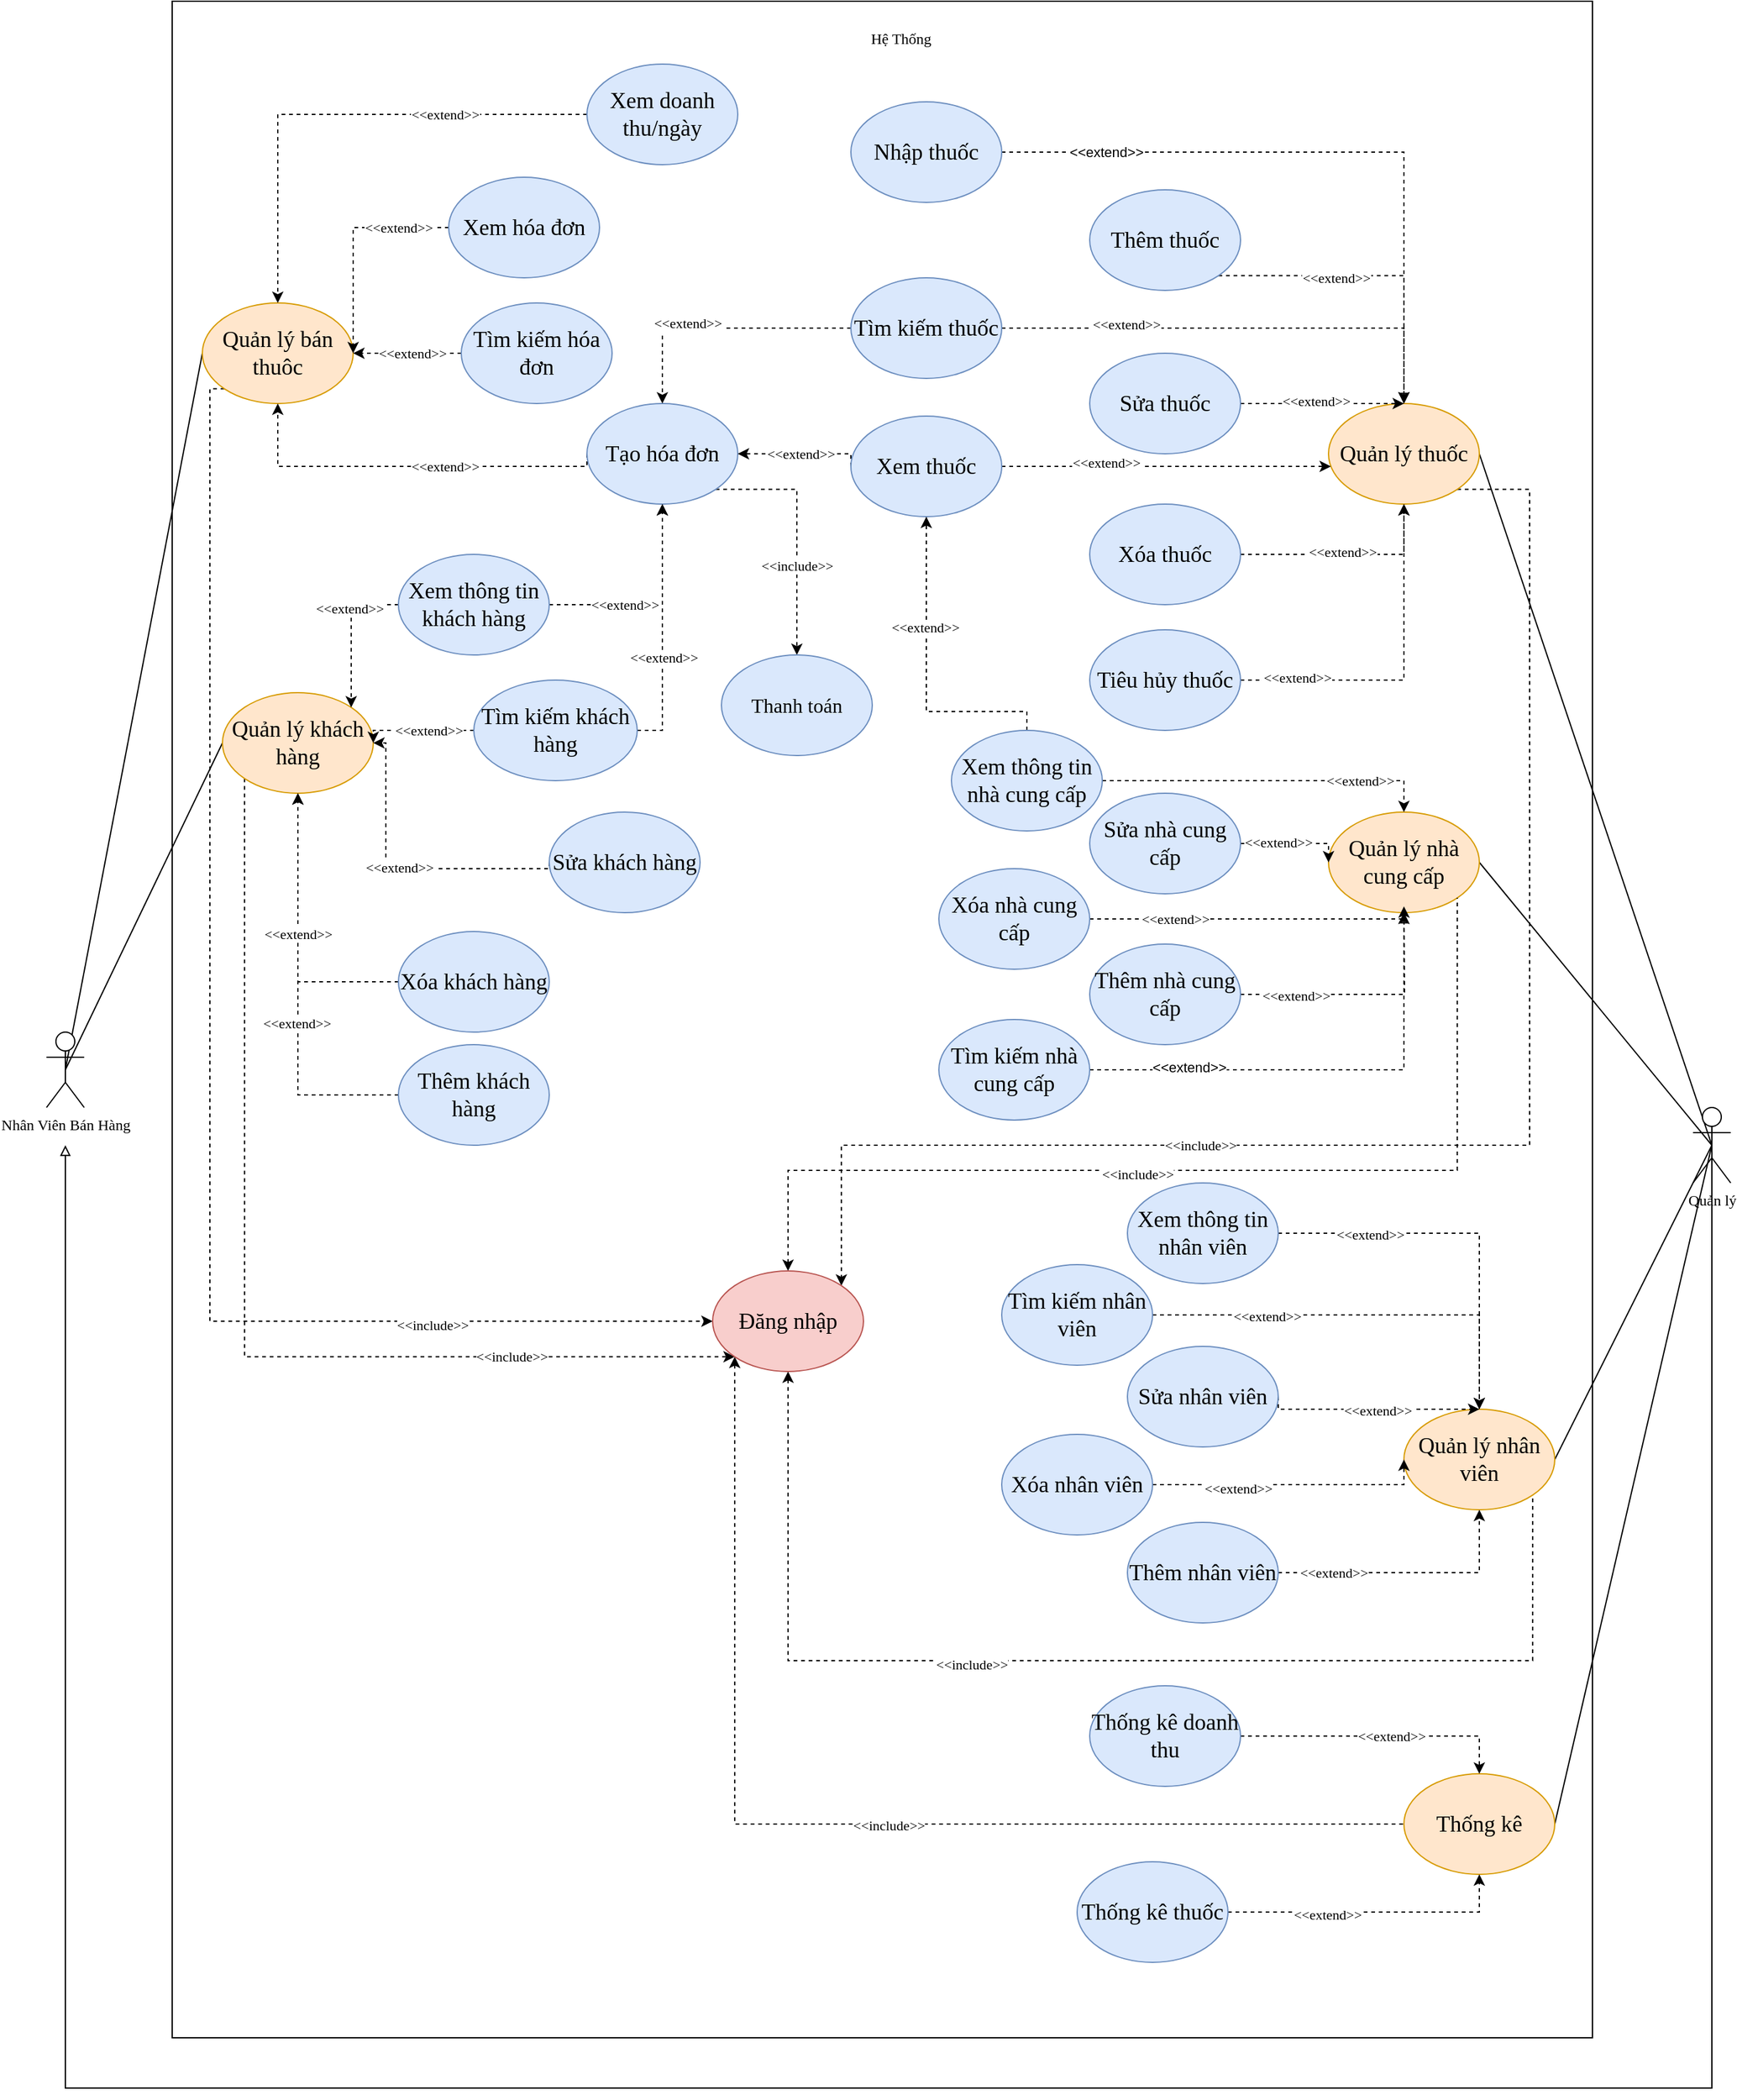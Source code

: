 <mxfile version="13.7.7" type="github">
  <diagram id="my5T69vcgsBm1xiMYot3" name="Page-1">
    <mxGraphModel dx="1673" dy="2017" grid="1" gridSize="10" guides="1" tooltips="1" connect="1" arrows="1" fold="1" page="1" pageScale="1" pageWidth="827" pageHeight="1169" math="0" shadow="0">
      <root>
        <mxCell id="0" />
        <mxCell id="1" parent="0" />
        <mxCell id="rmX3EuTgFiDhoVk7WDeN-18" value="" style="rounded=0;whiteSpace=wrap;html=1;fontFamily=Times New Roman;" parent="1" vertex="1">
          <mxGeometry x="270" y="-60" width="1130" height="1620" as="geometry" />
        </mxCell>
        <mxCell id="ejoTcQP1C6wPcJlGT3Gc-2" value="Hệ Thống" style="text;html=1;strokeColor=none;fillColor=none;align=center;verticalAlign=middle;whiteSpace=wrap;rounded=0;fontFamily=Times New Roman;" parent="1" vertex="1">
          <mxGeometry x="790" y="-40" width="120" height="20" as="geometry" />
        </mxCell>
        <mxCell id="ejoTcQP1C6wPcJlGT3Gc-44" style="edgeStyle=none;rounded=0;orthogonalLoop=1;jettySize=auto;html=1;exitX=0.5;exitY=0.5;exitDx=0;exitDy=0;exitPerimeter=0;entryX=0;entryY=0.5;entryDx=0;entryDy=0;endArrow=none;endFill=0;fontFamily=Times New Roman;" parent="1" source="ejoTcQP1C6wPcJlGT3Gc-5" target="ejoTcQP1C6wPcJlGT3Gc-8" edge="1">
          <mxGeometry relative="1" as="geometry" />
        </mxCell>
        <mxCell id="ejoTcQP1C6wPcJlGT3Gc-45" style="edgeStyle=none;rounded=0;orthogonalLoop=1;jettySize=auto;html=1;exitX=0.5;exitY=0.5;exitDx=0;exitDy=0;exitPerimeter=0;entryX=0;entryY=0.5;entryDx=0;entryDy=0;endArrow=none;endFill=0;fontFamily=Times New Roman;" parent="1" source="ejoTcQP1C6wPcJlGT3Gc-5" target="ejoTcQP1C6wPcJlGT3Gc-10" edge="1">
          <mxGeometry relative="1" as="geometry" />
        </mxCell>
        <mxCell id="ejoTcQP1C6wPcJlGT3Gc-5" value="Nhân Viên Bán Hàng" style="shape=umlActor;verticalLabelPosition=bottom;verticalAlign=top;html=1;outlineConnect=0;fontFamily=Times New Roman;" parent="1" vertex="1">
          <mxGeometry x="170" y="760" width="30" height="60" as="geometry" />
        </mxCell>
        <mxCell id="rmX3EuTgFiDhoVk7WDeN-57" style="edgeStyle=orthogonalEdgeStyle;rounded=0;orthogonalLoop=1;jettySize=auto;html=1;exitX=0;exitY=1;exitDx=0;exitDy=0;entryX=0;entryY=0.5;entryDx=0;entryDy=0;dashed=1;startArrow=none;startFill=0;endArrow=classic;endFill=1;fontFamily=Times New Roman;" parent="1" source="ejoTcQP1C6wPcJlGT3Gc-8" target="rmX3EuTgFiDhoVk7WDeN-29" edge="1">
          <mxGeometry relative="1" as="geometry">
            <Array as="points">
              <mxPoint x="300" y="248" />
              <mxPoint x="300" y="990" />
            </Array>
          </mxGeometry>
        </mxCell>
        <mxCell id="rmX3EuTgFiDhoVk7WDeN-76" value="&amp;lt;&amp;lt;include&amp;gt;&amp;gt;" style="edgeLabel;html=1;align=center;verticalAlign=middle;resizable=0;points=[];fontFamily=Times New Roman;" parent="rmX3EuTgFiDhoVk7WDeN-57" vertex="1" connectable="0">
          <mxGeometry x="0.613" y="-3" relative="1" as="geometry">
            <mxPoint as="offset" />
          </mxGeometry>
        </mxCell>
        <mxCell id="ejoTcQP1C6wPcJlGT3Gc-8" value="&lt;font style=&quot;font-size: 18px&quot;&gt;Quản lý bán thuôc&lt;/font&gt;" style="ellipse;whiteSpace=wrap;html=1;fillColor=#ffe6cc;strokeColor=#d79b00;fontFamily=Times New Roman;" parent="1" vertex="1">
          <mxGeometry x="294" y="180" width="120" height="80" as="geometry" />
        </mxCell>
        <mxCell id="rmX3EuTgFiDhoVk7WDeN-58" style="edgeStyle=orthogonalEdgeStyle;rounded=0;orthogonalLoop=1;jettySize=auto;html=1;exitX=0;exitY=1;exitDx=0;exitDy=0;entryX=0;entryY=1;entryDx=0;entryDy=0;dashed=1;startArrow=none;startFill=0;endArrow=classic;endFill=1;fontFamily=Times New Roman;" parent="1" source="ejoTcQP1C6wPcJlGT3Gc-10" target="rmX3EuTgFiDhoVk7WDeN-29" edge="1">
          <mxGeometry relative="1" as="geometry">
            <Array as="points">
              <mxPoint x="328" y="1018" />
            </Array>
          </mxGeometry>
        </mxCell>
        <mxCell id="rmX3EuTgFiDhoVk7WDeN-77" value="&amp;lt;&amp;lt;include&amp;gt;&amp;gt;" style="edgeLabel;html=1;align=center;verticalAlign=middle;resizable=0;points=[];fontFamily=Times New Roman;" parent="rmX3EuTgFiDhoVk7WDeN-58" vertex="1" connectable="0">
          <mxGeometry x="0.582" y="1" relative="1" as="geometry">
            <mxPoint as="offset" />
          </mxGeometry>
        </mxCell>
        <mxCell id="ejoTcQP1C6wPcJlGT3Gc-10" value="&lt;font style=&quot;font-size: 18px&quot;&gt;Quản lý khách hàng&lt;/font&gt;" style="ellipse;whiteSpace=wrap;html=1;fillColor=#ffe6cc;strokeColor=#d79b00;fontFamily=Times New Roman;" parent="1" vertex="1">
          <mxGeometry x="310" y="490" width="120" height="80" as="geometry" />
        </mxCell>
        <mxCell id="ejoTcQP1C6wPcJlGT3Gc-40" style="rounded=0;orthogonalLoop=1;jettySize=auto;html=1;exitX=0.5;exitY=0.5;exitDx=0;exitDy=0;exitPerimeter=0;entryX=1;entryY=0.5;entryDx=0;entryDy=0;endArrow=none;endFill=0;fontFamily=Times New Roman;" parent="1" source="ejoTcQP1C6wPcJlGT3Gc-11" target="ejoTcQP1C6wPcJlGT3Gc-16" edge="1">
          <mxGeometry relative="1" as="geometry" />
        </mxCell>
        <mxCell id="rmX3EuTgFiDhoVk7WDeN-26" style="rounded=0;orthogonalLoop=1;jettySize=auto;html=1;exitX=0.5;exitY=0.5;exitDx=0;exitDy=0;exitPerimeter=0;entryX=1;entryY=0.5;entryDx=0;entryDy=0;endArrow=none;endFill=0;fontFamily=Times New Roman;" parent="1" source="ejoTcQP1C6wPcJlGT3Gc-11" target="ejoTcQP1C6wPcJlGT3Gc-20" edge="1">
          <mxGeometry relative="1" as="geometry" />
        </mxCell>
        <mxCell id="rmX3EuTgFiDhoVk7WDeN-27" style="edgeStyle=none;rounded=0;orthogonalLoop=1;jettySize=auto;html=1;exitX=0.5;exitY=0.5;exitDx=0;exitDy=0;exitPerimeter=0;entryX=1;entryY=0.5;entryDx=0;entryDy=0;endArrow=none;endFill=0;fontFamily=Times New Roman;" parent="1" source="ejoTcQP1C6wPcJlGT3Gc-11" target="ejoTcQP1C6wPcJlGT3Gc-15" edge="1">
          <mxGeometry relative="1" as="geometry" />
        </mxCell>
        <mxCell id="PFeNby8rjZ6YVjOQg9s7-1" style="edgeStyle=orthogonalEdgeStyle;rounded=0;orthogonalLoop=1;jettySize=auto;html=1;exitX=0.5;exitY=0.5;exitDx=0;exitDy=0;exitPerimeter=0;endArrow=block;endFill=0;" edge="1" parent="1" source="ejoTcQP1C6wPcJlGT3Gc-11">
          <mxGeometry relative="1" as="geometry">
            <mxPoint x="185" y="850" as="targetPoint" />
            <Array as="points">
              <mxPoint x="1495" y="1600" />
              <mxPoint x="185" y="1600" />
            </Array>
          </mxGeometry>
        </mxCell>
        <mxCell id="ejoTcQP1C6wPcJlGT3Gc-11" value="Quản lý" style="shape=umlActor;verticalLabelPosition=bottom;verticalAlign=top;html=1;outlineConnect=0;fontFamily=Times New Roman;" parent="1" vertex="1">
          <mxGeometry x="1480" y="820" width="30" height="60" as="geometry" />
        </mxCell>
        <mxCell id="rmX3EuTgFiDhoVk7WDeN-7" style="rounded=0;orthogonalLoop=1;jettySize=auto;html=1;exitX=1;exitY=0.5;exitDx=0;exitDy=0;endArrow=none;endFill=0;fontFamily=Times New Roman;entryX=0.5;entryY=0.5;entryDx=0;entryDy=0;entryPerimeter=0;" parent="1" source="ejoTcQP1C6wPcJlGT3Gc-14" target="ejoTcQP1C6wPcJlGT3Gc-11" edge="1">
          <mxGeometry relative="1" as="geometry" />
        </mxCell>
        <mxCell id="ejoTcQP1C6wPcJlGT3Gc-14" value="&lt;font style=&quot;font-size: 18px&quot;&gt;Quản lý nhân viên&lt;/font&gt;" style="ellipse;whiteSpace=wrap;html=1;fillColor=#ffe6cc;strokeColor=#d79b00;fontFamily=Times New Roman;" parent="1" vertex="1">
          <mxGeometry x="1250" y="1060" width="120" height="80" as="geometry" />
        </mxCell>
        <mxCell id="ejoTcQP1C6wPcJlGT3Gc-15" value="&lt;font style=&quot;font-size: 18px&quot;&gt;Quản lý nhà cung cấp&lt;/font&gt;" style="ellipse;whiteSpace=wrap;html=1;fillColor=#ffe6cc;strokeColor=#d79b00;fontFamily=Times New Roman;" parent="1" vertex="1">
          <mxGeometry x="1190" y="585" width="120" height="80" as="geometry" />
        </mxCell>
        <mxCell id="rmX3EuTgFiDhoVk7WDeN-32" style="edgeStyle=orthogonalEdgeStyle;rounded=0;orthogonalLoop=1;jettySize=auto;html=1;exitX=1;exitY=1;exitDx=0;exitDy=0;dashed=1;startArrow=none;startFill=0;endArrow=classic;endFill=1;fontFamily=Times New Roman;entryX=1;entryY=0;entryDx=0;entryDy=0;" parent="1" source="ejoTcQP1C6wPcJlGT3Gc-16" edge="1" target="rmX3EuTgFiDhoVk7WDeN-29">
          <mxGeometry relative="1" as="geometry">
            <mxPoint x="760" y="1061.667" as="targetPoint" />
            <Array as="points">
              <mxPoint x="1350" y="328" />
              <mxPoint x="1350" y="850" />
              <mxPoint x="802" y="850" />
            </Array>
          </mxGeometry>
        </mxCell>
        <mxCell id="rmX3EuTgFiDhoVk7WDeN-33" value="&amp;lt;&amp;lt;include&amp;gt;&amp;gt;" style="edgeLabel;html=1;align=center;verticalAlign=middle;resizable=0;points=[];fontFamily=Times New Roman;" parent="rmX3EuTgFiDhoVk7WDeN-32" vertex="1" connectable="0">
          <mxGeometry x="0.359" relative="1" as="geometry">
            <mxPoint as="offset" />
          </mxGeometry>
        </mxCell>
        <mxCell id="ejoTcQP1C6wPcJlGT3Gc-16" value="&lt;font style=&quot;font-size: 18px&quot;&gt;Quản lý thuốc&lt;/font&gt;" style="ellipse;whiteSpace=wrap;html=1;fillColor=#ffe6cc;strokeColor=#d79b00;fontFamily=Times New Roman;" parent="1" vertex="1">
          <mxGeometry x="1190" y="260" width="120" height="80" as="geometry" />
        </mxCell>
        <mxCell id="ejoTcQP1C6wPcJlGT3Gc-53" style="edgeStyle=orthogonalEdgeStyle;rounded=0;orthogonalLoop=1;jettySize=auto;html=1;exitX=0;exitY=0.5;exitDx=0;exitDy=0;dashed=1;endArrow=classic;endFill=1;fontFamily=Times New Roman;" parent="1" source="ejoTcQP1C6wPcJlGT3Gc-17" target="ejoTcQP1C6wPcJlGT3Gc-8" edge="1">
          <mxGeometry relative="1" as="geometry" />
        </mxCell>
        <mxCell id="ejoTcQP1C6wPcJlGT3Gc-58" value="&amp;lt;&amp;lt;extend&amp;gt;&amp;gt;" style="edgeLabel;html=1;align=center;verticalAlign=middle;resizable=0;points=[];fontFamily=Times New Roman;" parent="ejoTcQP1C6wPcJlGT3Gc-53" vertex="1" connectable="0">
          <mxGeometry x="-0.279" y="-2" relative="1" as="geometry">
            <mxPoint x="29.83" y="2" as="offset" />
          </mxGeometry>
        </mxCell>
        <mxCell id="ejoTcQP1C6wPcJlGT3Gc-17" value="&lt;font style=&quot;font-size: 18px&quot;&gt;Xem doanh thu/ngày&lt;/font&gt;" style="ellipse;whiteSpace=wrap;html=1;fillColor=#dae8fc;strokeColor=#6c8ebf;fontFamily=Times New Roman;" parent="1" vertex="1">
          <mxGeometry x="600" y="-10" width="120" height="80" as="geometry" />
        </mxCell>
        <mxCell id="ejoTcQP1C6wPcJlGT3Gc-51" style="edgeStyle=orthogonalEdgeStyle;rounded=0;orthogonalLoop=1;jettySize=auto;html=1;exitX=0;exitY=0.5;exitDx=0;exitDy=0;entryX=0.5;entryY=1;entryDx=0;entryDy=0;dashed=1;endArrow=classic;endFill=1;fontFamily=Times New Roman;" parent="1" source="ejoTcQP1C6wPcJlGT3Gc-18" target="ejoTcQP1C6wPcJlGT3Gc-8" edge="1">
          <mxGeometry relative="1" as="geometry">
            <Array as="points">
              <mxPoint x="354" y="310" />
            </Array>
          </mxGeometry>
        </mxCell>
        <mxCell id="ejoTcQP1C6wPcJlGT3Gc-59" value="&amp;lt;&amp;lt;extend&amp;gt;&amp;gt;" style="edgeLabel;html=1;align=center;verticalAlign=middle;resizable=0;points=[];fontFamily=Times New Roman;" parent="ejoTcQP1C6wPcJlGT3Gc-51" vertex="1" connectable="0">
          <mxGeometry x="-0.089" y="-1" relative="1" as="geometry">
            <mxPoint x="16.67" y="1" as="offset" />
          </mxGeometry>
        </mxCell>
        <mxCell id="rmX3EuTgFiDhoVk7WDeN-79" style="edgeStyle=orthogonalEdgeStyle;rounded=0;orthogonalLoop=1;jettySize=auto;html=1;exitX=1;exitY=1;exitDx=0;exitDy=0;entryX=0.5;entryY=0;entryDx=0;entryDy=0;dashed=1;startArrow=none;startFill=0;endArrow=classic;endFill=1;fontFamily=Times New Roman;" parent="1" source="ejoTcQP1C6wPcJlGT3Gc-18" target="rmX3EuTgFiDhoVk7WDeN-78" edge="1">
          <mxGeometry relative="1" as="geometry">
            <Array as="points">
              <mxPoint x="767" y="328" />
            </Array>
          </mxGeometry>
        </mxCell>
        <mxCell id="rmX3EuTgFiDhoVk7WDeN-80" value="&amp;lt;&amp;lt;include&amp;gt;&amp;gt;" style="edgeLabel;html=1;align=center;verticalAlign=middle;resizable=0;points=[];fontFamily=Times New Roman;" parent="rmX3EuTgFiDhoVk7WDeN-79" vertex="1" connectable="0">
          <mxGeometry x="0.606" relative="1" as="geometry">
            <mxPoint y="-32.09" as="offset" />
          </mxGeometry>
        </mxCell>
        <mxCell id="ejoTcQP1C6wPcJlGT3Gc-18" value="&lt;font style=&quot;font-size: 18px&quot;&gt;Tạo hóa đơn&lt;/font&gt;" style="ellipse;whiteSpace=wrap;html=1;fillColor=#dae8fc;strokeColor=#6c8ebf;fontFamily=Times New Roman;" parent="1" vertex="1">
          <mxGeometry x="600" y="260" width="120" height="80" as="geometry" />
        </mxCell>
        <mxCell id="ejoTcQP1C6wPcJlGT3Gc-20" value="&lt;font style=&quot;font-size: 18px&quot;&gt;Thống kê&lt;/font&gt;" style="ellipse;whiteSpace=wrap;html=1;fillColor=#ffe6cc;strokeColor=#d79b00;fontFamily=Times New Roman;" parent="1" vertex="1">
          <mxGeometry x="1250" y="1350" width="120" height="80" as="geometry" />
        </mxCell>
        <mxCell id="ejoTcQP1C6wPcJlGT3Gc-27" style="edgeStyle=orthogonalEdgeStyle;rounded=0;orthogonalLoop=1;jettySize=auto;html=1;exitX=1;exitY=1;exitDx=0;exitDy=0;dashed=1;fontFamily=Times New Roman;" parent="1" source="ejoTcQP1C6wPcJlGT3Gc-21" target="ejoTcQP1C6wPcJlGT3Gc-16" edge="1">
          <mxGeometry relative="1" as="geometry" />
        </mxCell>
        <mxCell id="ejoTcQP1C6wPcJlGT3Gc-28" value="&amp;lt;&amp;lt;extend&amp;gt;&amp;gt;" style="edgeLabel;html=1;align=center;verticalAlign=middle;resizable=0;points=[];fontFamily=Times New Roman;" parent="ejoTcQP1C6wPcJlGT3Gc-27" vertex="1" connectable="0">
          <mxGeometry x="-0.252" y="1" relative="1" as="geometry">
            <mxPoint y="2.71" as="offset" />
          </mxGeometry>
        </mxCell>
        <mxCell id="ejoTcQP1C6wPcJlGT3Gc-21" value="&lt;font style=&quot;font-size: 18px&quot;&gt;Thêm thuốc&lt;/font&gt;" style="ellipse;whiteSpace=wrap;html=1;fillColor=#dae8fc;strokeColor=#6c8ebf;fontFamily=Times New Roman;" parent="1" vertex="1">
          <mxGeometry x="1000" y="90" width="120" height="80" as="geometry" />
        </mxCell>
        <mxCell id="ejoTcQP1C6wPcJlGT3Gc-31" style="rounded=0;orthogonalLoop=1;jettySize=auto;html=1;exitX=1;exitY=0.5;exitDx=0;exitDy=0;entryX=0.5;entryY=0;entryDx=0;entryDy=0;dashed=1;fontFamily=Times New Roman;" parent="1" source="ejoTcQP1C6wPcJlGT3Gc-22" target="ejoTcQP1C6wPcJlGT3Gc-16" edge="1">
          <mxGeometry relative="1" as="geometry" />
        </mxCell>
        <mxCell id="ejoTcQP1C6wPcJlGT3Gc-32" value="&amp;lt;&amp;lt;extend&amp;gt;&amp;gt;" style="edgeLabel;html=1;align=center;verticalAlign=middle;resizable=0;points=[];fontFamily=Times New Roman;" parent="ejoTcQP1C6wPcJlGT3Gc-31" vertex="1" connectable="0">
          <mxGeometry x="-0.086" y="2" relative="1" as="geometry">
            <mxPoint as="offset" />
          </mxGeometry>
        </mxCell>
        <mxCell id="ejoTcQP1C6wPcJlGT3Gc-22" value="&lt;font style=&quot;font-size: 18px&quot;&gt;Sửa thuốc&lt;/font&gt;" style="ellipse;whiteSpace=wrap;html=1;fillColor=#dae8fc;strokeColor=#6c8ebf;fontFamily=Times New Roman;" parent="1" vertex="1">
          <mxGeometry x="1000" y="220" width="120" height="80" as="geometry" />
        </mxCell>
        <mxCell id="ejoTcQP1C6wPcJlGT3Gc-36" style="edgeStyle=orthogonalEdgeStyle;rounded=0;orthogonalLoop=1;jettySize=auto;html=1;exitX=1;exitY=0.5;exitDx=0;exitDy=0;entryX=0.5;entryY=1;entryDx=0;entryDy=0;dashed=1;fontFamily=Times New Roman;" parent="1" source="ejoTcQP1C6wPcJlGT3Gc-23" target="ejoTcQP1C6wPcJlGT3Gc-16" edge="1">
          <mxGeometry relative="1" as="geometry" />
        </mxCell>
        <mxCell id="ejoTcQP1C6wPcJlGT3Gc-37" value="&amp;lt;&amp;lt;extend&amp;gt;&amp;gt;" style="edgeLabel;html=1;align=center;verticalAlign=middle;resizable=0;points=[];fontFamily=Times New Roman;" parent="ejoTcQP1C6wPcJlGT3Gc-36" vertex="1" connectable="0">
          <mxGeometry x="-0.05" y="2" relative="1" as="geometry">
            <mxPoint as="offset" />
          </mxGeometry>
        </mxCell>
        <mxCell id="ejoTcQP1C6wPcJlGT3Gc-23" value="&lt;font style=&quot;font-size: 18px&quot;&gt;Xóa thuốc&lt;/font&gt;" style="ellipse;whiteSpace=wrap;html=1;fillColor=#dae8fc;strokeColor=#6c8ebf;fontFamily=Times New Roman;" parent="1" vertex="1">
          <mxGeometry x="1000" y="340" width="120" height="80" as="geometry" />
        </mxCell>
        <mxCell id="ejoTcQP1C6wPcJlGT3Gc-48" style="edgeStyle=orthogonalEdgeStyle;rounded=0;orthogonalLoop=1;jettySize=auto;html=1;exitX=1;exitY=0.5;exitDx=0;exitDy=0;endArrow=classic;endFill=1;dashed=1;fontFamily=Times New Roman;" parent="1" source="ejoTcQP1C6wPcJlGT3Gc-24" target="ejoTcQP1C6wPcJlGT3Gc-16" edge="1">
          <mxGeometry relative="1" as="geometry">
            <Array as="points">
              <mxPoint x="1030" y="310" />
              <mxPoint x="1030" y="310" />
            </Array>
          </mxGeometry>
        </mxCell>
        <mxCell id="ejoTcQP1C6wPcJlGT3Gc-49" value="&amp;lt;&amp;lt;extend&amp;gt;&amp;gt;" style="edgeLabel;html=1;align=center;verticalAlign=middle;resizable=0;points=[];fontFamily=Times New Roman;" parent="ejoTcQP1C6wPcJlGT3Gc-48" vertex="1" connectable="0">
          <mxGeometry x="-0.37" y="3" relative="1" as="geometry">
            <mxPoint as="offset" />
          </mxGeometry>
        </mxCell>
        <mxCell id="ejoTcQP1C6wPcJlGT3Gc-55" style="edgeStyle=orthogonalEdgeStyle;rounded=0;orthogonalLoop=1;jettySize=auto;html=1;exitX=0;exitY=0.5;exitDx=0;exitDy=0;dashed=1;endArrow=classic;endFill=1;entryX=1;entryY=0.5;entryDx=0;entryDy=0;fontFamily=Times New Roman;" parent="1" source="ejoTcQP1C6wPcJlGT3Gc-24" target="ejoTcQP1C6wPcJlGT3Gc-18" edge="1">
          <mxGeometry relative="1" as="geometry">
            <mxPoint x="560" y="310" as="targetPoint" />
            <Array as="points">
              <mxPoint x="810" y="300" />
            </Array>
          </mxGeometry>
        </mxCell>
        <mxCell id="ejoTcQP1C6wPcJlGT3Gc-57" value="&amp;lt;&amp;lt;extend&amp;gt;&amp;gt;" style="edgeLabel;html=1;align=center;verticalAlign=middle;resizable=0;points=[];fontFamily=Times New Roman;" parent="ejoTcQP1C6wPcJlGT3Gc-55" vertex="1" connectable="0">
          <mxGeometry x="0.052" y="-1" relative="1" as="geometry">
            <mxPoint x="2.5" y="1" as="offset" />
          </mxGeometry>
        </mxCell>
        <mxCell id="ejoTcQP1C6wPcJlGT3Gc-24" value="&lt;font style=&quot;font-size: 18px&quot;&gt;Xem thuốc&lt;/font&gt;" style="ellipse;whiteSpace=wrap;html=1;fillColor=#dae8fc;strokeColor=#6c8ebf;fontFamily=Times New Roman;" parent="1" vertex="1">
          <mxGeometry x="810" y="270" width="120" height="80" as="geometry" />
        </mxCell>
        <mxCell id="ejoTcQP1C6wPcJlGT3Gc-38" style="edgeStyle=orthogonalEdgeStyle;rounded=0;orthogonalLoop=1;jettySize=auto;html=1;exitX=1;exitY=0.5;exitDx=0;exitDy=0;dashed=1;fontFamily=Times New Roman;" parent="1" source="ejoTcQP1C6wPcJlGT3Gc-25" target="ejoTcQP1C6wPcJlGT3Gc-16" edge="1">
          <mxGeometry relative="1" as="geometry" />
        </mxCell>
        <mxCell id="ejoTcQP1C6wPcJlGT3Gc-39" value="&amp;lt;&amp;lt;extend&amp;gt;&amp;gt;" style="edgeLabel;html=1;align=center;verticalAlign=middle;resizable=0;points=[];fontFamily=Times New Roman;" parent="ejoTcQP1C6wPcJlGT3Gc-38" vertex="1" connectable="0">
          <mxGeometry x="-0.672" y="2" relative="1" as="geometry">
            <mxPoint as="offset" />
          </mxGeometry>
        </mxCell>
        <mxCell id="ejoTcQP1C6wPcJlGT3Gc-25" value="&lt;font style=&quot;font-size: 18px&quot;&gt;Tiêu hủy thuốc&lt;/font&gt;" style="ellipse;whiteSpace=wrap;html=1;fillColor=#dae8fc;strokeColor=#6c8ebf;fontFamily=Times New Roman;" parent="1" vertex="1">
          <mxGeometry x="1000" y="440" width="120" height="80" as="geometry" />
        </mxCell>
        <mxCell id="ejoTcQP1C6wPcJlGT3Gc-29" style="edgeStyle=orthogonalEdgeStyle;rounded=0;orthogonalLoop=1;jettySize=auto;html=1;exitX=1;exitY=0.5;exitDx=0;exitDy=0;dashed=1;fontFamily=Times New Roman;" parent="1" source="ejoTcQP1C6wPcJlGT3Gc-26" target="ejoTcQP1C6wPcJlGT3Gc-16" edge="1">
          <mxGeometry relative="1" as="geometry" />
        </mxCell>
        <mxCell id="ejoTcQP1C6wPcJlGT3Gc-30" value="&amp;lt;&amp;lt;extend&amp;gt;&amp;gt;" style="edgeLabel;html=1;align=center;verticalAlign=middle;resizable=0;points=[];fontFamily=Times New Roman;" parent="ejoTcQP1C6wPcJlGT3Gc-29" vertex="1" connectable="0">
          <mxGeometry x="-0.479" y="3" relative="1" as="geometry">
            <mxPoint as="offset" />
          </mxGeometry>
        </mxCell>
        <mxCell id="ejoTcQP1C6wPcJlGT3Gc-54" style="edgeStyle=orthogonalEdgeStyle;rounded=0;orthogonalLoop=1;jettySize=auto;html=1;exitX=0;exitY=0.5;exitDx=0;exitDy=0;dashed=1;endArrow=classic;endFill=1;entryX=0.5;entryY=0;entryDx=0;entryDy=0;fontFamily=Times New Roman;" parent="1" source="ejoTcQP1C6wPcJlGT3Gc-26" target="ejoTcQP1C6wPcJlGT3Gc-18" edge="1">
          <mxGeometry relative="1" as="geometry">
            <Array as="points">
              <mxPoint x="660" y="200" />
            </Array>
          </mxGeometry>
        </mxCell>
        <mxCell id="ejoTcQP1C6wPcJlGT3Gc-56" value="&amp;lt;&amp;lt;extend&amp;gt;&amp;gt;" style="edgeLabel;html=1;align=center;verticalAlign=middle;resizable=0;points=[];fontFamily=Times New Roman;" parent="ejoTcQP1C6wPcJlGT3Gc-54" vertex="1" connectable="0">
          <mxGeometry x="0.252" y="-4" relative="1" as="geometry">
            <mxPoint x="1" as="offset" />
          </mxGeometry>
        </mxCell>
        <mxCell id="ejoTcQP1C6wPcJlGT3Gc-26" value="&lt;font style=&quot;font-size: 18px&quot;&gt;Tìm kiếm thuốc&lt;/font&gt;" style="ellipse;whiteSpace=wrap;html=1;fillColor=#dae8fc;strokeColor=#6c8ebf;fontFamily=Times New Roman;" parent="1" vertex="1">
          <mxGeometry x="810" y="160" width="120" height="80" as="geometry" />
        </mxCell>
        <mxCell id="ejoTcQP1C6wPcJlGT3Gc-64" style="edgeStyle=orthogonalEdgeStyle;rounded=0;orthogonalLoop=1;jettySize=auto;html=1;exitX=0;exitY=0.5;exitDx=0;exitDy=0;dashed=1;endArrow=classic;endFill=1;fontFamily=Times New Roman;" parent="1" source="ejoTcQP1C6wPcJlGT3Gc-60" target="ejoTcQP1C6wPcJlGT3Gc-10" edge="1">
          <mxGeometry relative="1" as="geometry" />
        </mxCell>
        <mxCell id="ejoTcQP1C6wPcJlGT3Gc-68" value="&amp;lt;&amp;lt;extend&amp;gt;&amp;gt;" style="edgeLabel;html=1;align=center;verticalAlign=middle;resizable=0;points=[];fontFamily=Times New Roman;" parent="ejoTcQP1C6wPcJlGT3Gc-64" vertex="1" connectable="0">
          <mxGeometry x="-0.144" y="1" relative="1" as="geometry">
            <mxPoint as="offset" />
          </mxGeometry>
        </mxCell>
        <mxCell id="ejoTcQP1C6wPcJlGT3Gc-60" value="&lt;font style=&quot;font-size: 18px&quot;&gt;Thêm khách hàng&lt;/font&gt;" style="ellipse;whiteSpace=wrap;html=1;fillColor=#dae8fc;strokeColor=#6c8ebf;fontFamily=Times New Roman;" parent="1" vertex="1">
          <mxGeometry x="450" y="770" width="120" height="80" as="geometry" />
        </mxCell>
        <mxCell id="ejoTcQP1C6wPcJlGT3Gc-65" style="edgeStyle=orthogonalEdgeStyle;rounded=0;orthogonalLoop=1;jettySize=auto;html=1;exitX=0;exitY=0.5;exitDx=0;exitDy=0;entryX=1;entryY=0.5;entryDx=0;entryDy=0;dashed=1;endArrow=classic;endFill=1;fontFamily=Times New Roman;" parent="1" source="ejoTcQP1C6wPcJlGT3Gc-61" target="ejoTcQP1C6wPcJlGT3Gc-10" edge="1">
          <mxGeometry relative="1" as="geometry">
            <Array as="points">
              <mxPoint x="570" y="630" />
              <mxPoint x="440" y="630" />
              <mxPoint x="440" y="530" />
            </Array>
          </mxGeometry>
        </mxCell>
        <mxCell id="ejoTcQP1C6wPcJlGT3Gc-69" value="&amp;lt;&amp;lt;extend&amp;gt;&amp;gt;&amp;nbsp;" style="edgeLabel;html=1;align=center;verticalAlign=middle;resizable=0;points=[];fontFamily=Times New Roman;" parent="ejoTcQP1C6wPcJlGT3Gc-65" vertex="1" connectable="0">
          <mxGeometry x="0.005" y="-1" relative="1" as="geometry">
            <mxPoint as="offset" />
          </mxGeometry>
        </mxCell>
        <mxCell id="ejoTcQP1C6wPcJlGT3Gc-61" value="&lt;font style=&quot;font-size: 18px&quot;&gt;Sửa khách hàng&lt;/font&gt;" style="ellipse;whiteSpace=wrap;html=1;fillColor=#dae8fc;strokeColor=#6c8ebf;fontFamily=Times New Roman;" parent="1" vertex="1">
          <mxGeometry x="570" y="585" width="120" height="80" as="geometry" />
        </mxCell>
        <mxCell id="ejoTcQP1C6wPcJlGT3Gc-66" style="edgeStyle=orthogonalEdgeStyle;rounded=0;orthogonalLoop=1;jettySize=auto;html=1;exitX=0;exitY=0.5;exitDx=0;exitDy=0;entryX=0.5;entryY=1;entryDx=0;entryDy=0;dashed=1;endArrow=classic;endFill=1;fontFamily=Times New Roman;" parent="1" source="ejoTcQP1C6wPcJlGT3Gc-62" target="ejoTcQP1C6wPcJlGT3Gc-10" edge="1">
          <mxGeometry relative="1" as="geometry" />
        </mxCell>
        <mxCell id="ejoTcQP1C6wPcJlGT3Gc-70" value="&amp;lt;&amp;lt;extend&amp;gt;&amp;gt;" style="edgeLabel;html=1;align=center;verticalAlign=middle;resizable=0;points=[];fontFamily=Times New Roman;" parent="ejoTcQP1C6wPcJlGT3Gc-66" vertex="1" connectable="0">
          <mxGeometry x="0.025" relative="1" as="geometry">
            <mxPoint as="offset" />
          </mxGeometry>
        </mxCell>
        <mxCell id="ejoTcQP1C6wPcJlGT3Gc-62" value="&lt;font style=&quot;font-size: 18px&quot;&gt;Xóa khách hàng&lt;/font&gt;" style="ellipse;whiteSpace=wrap;html=1;fillColor=#dae8fc;strokeColor=#6c8ebf;fontFamily=Times New Roman;" parent="1" vertex="1">
          <mxGeometry x="450" y="680" width="120" height="80" as="geometry" />
        </mxCell>
        <mxCell id="ejoTcQP1C6wPcJlGT3Gc-67" style="edgeStyle=orthogonalEdgeStyle;rounded=0;orthogonalLoop=1;jettySize=auto;html=1;exitX=0;exitY=0.5;exitDx=0;exitDy=0;dashed=1;endArrow=classic;endFill=1;entryX=1;entryY=0;entryDx=0;entryDy=0;fontFamily=Times New Roman;" parent="1" source="ejoTcQP1C6wPcJlGT3Gc-63" target="ejoTcQP1C6wPcJlGT3Gc-10" edge="1">
          <mxGeometry relative="1" as="geometry">
            <mxPoint x="290" y="500" as="targetPoint" />
          </mxGeometry>
        </mxCell>
        <mxCell id="ejoTcQP1C6wPcJlGT3Gc-71" value="&amp;lt;&amp;lt;extend&amp;gt;&amp;gt;" style="edgeLabel;html=1;align=center;verticalAlign=middle;resizable=0;points=[];fontFamily=Times New Roman;" parent="ejoTcQP1C6wPcJlGT3Gc-67" vertex="1" connectable="0">
          <mxGeometry x="-0.32" y="-2" relative="1" as="geometry">
            <mxPoint as="offset" />
          </mxGeometry>
        </mxCell>
        <mxCell id="ejoTcQP1C6wPcJlGT3Gc-96" style="edgeStyle=orthogonalEdgeStyle;rounded=0;orthogonalLoop=1;jettySize=auto;html=1;exitX=1;exitY=0.5;exitDx=0;exitDy=0;dashed=1;endArrow=classic;endFill=1;fontFamily=Times New Roman;" parent="1" source="ejoTcQP1C6wPcJlGT3Gc-63" target="ejoTcQP1C6wPcJlGT3Gc-18" edge="1">
          <mxGeometry relative="1" as="geometry" />
        </mxCell>
        <mxCell id="ejoTcQP1C6wPcJlGT3Gc-98" value="&amp;lt;&amp;lt;extend&amp;gt;&amp;gt;" style="edgeLabel;html=1;align=center;verticalAlign=middle;resizable=0;points=[];fontFamily=Times New Roman;" parent="ejoTcQP1C6wPcJlGT3Gc-96" vertex="1" connectable="0">
          <mxGeometry x="-0.588" y="1" relative="1" as="geometry">
            <mxPoint x="25" y="1" as="offset" />
          </mxGeometry>
        </mxCell>
        <mxCell id="ejoTcQP1C6wPcJlGT3Gc-63" value="&lt;font style=&quot;font-size: 18px&quot;&gt;Xem thông tin khách hàng&lt;/font&gt;" style="ellipse;whiteSpace=wrap;html=1;fillColor=#dae8fc;strokeColor=#6c8ebf;fontFamily=Times New Roman;" parent="1" vertex="1">
          <mxGeometry x="450" y="380" width="120" height="80" as="geometry" />
        </mxCell>
        <mxCell id="ejoTcQP1C6wPcJlGT3Gc-88" style="edgeStyle=orthogonalEdgeStyle;rounded=0;orthogonalLoop=1;jettySize=auto;html=1;exitX=1;exitY=0.5;exitDx=0;exitDy=0;dashed=1;endArrow=classic;endFill=1;fontFamily=Times New Roman;" parent="1" source="ejoTcQP1C6wPcJlGT3Gc-77" edge="1">
          <mxGeometry relative="1" as="geometry">
            <mxPoint x="1250.0" y="660" as="targetPoint" />
          </mxGeometry>
        </mxCell>
        <mxCell id="ejoTcQP1C6wPcJlGT3Gc-92" value="&amp;lt;&amp;lt;extend&amp;gt;&amp;gt;" style="edgeLabel;html=1;align=center;verticalAlign=middle;resizable=0;points=[];fontFamily=Times New Roman;" parent="ejoTcQP1C6wPcJlGT3Gc-88" vertex="1" connectable="0">
          <mxGeometry x="-0.559" y="-1" relative="1" as="geometry">
            <mxPoint as="offset" />
          </mxGeometry>
        </mxCell>
        <mxCell id="ejoTcQP1C6wPcJlGT3Gc-77" value="&lt;font style=&quot;font-size: 18px&quot;&gt;Thêm nhà cung cấp&lt;/font&gt;" style="ellipse;whiteSpace=wrap;html=1;fillColor=#dae8fc;strokeColor=#6c8ebf;fontFamily=Times New Roman;" parent="1" vertex="1">
          <mxGeometry x="1000" y="690" width="120" height="80" as="geometry" />
        </mxCell>
        <mxCell id="ejoTcQP1C6wPcJlGT3Gc-86" style="edgeStyle=orthogonalEdgeStyle;rounded=0;orthogonalLoop=1;jettySize=auto;html=1;exitX=1;exitY=0.5;exitDx=0;exitDy=0;entryX=0;entryY=0.5;entryDx=0;entryDy=0;dashed=1;endArrow=classic;endFill=1;fontFamily=Times New Roman;" parent="1" source="ejoTcQP1C6wPcJlGT3Gc-78" target="ejoTcQP1C6wPcJlGT3Gc-15" edge="1">
          <mxGeometry relative="1" as="geometry">
            <Array as="points">
              <mxPoint x="1190" y="610" />
            </Array>
          </mxGeometry>
        </mxCell>
        <mxCell id="ejoTcQP1C6wPcJlGT3Gc-90" value="&amp;lt;&amp;lt;extend&amp;gt;&amp;gt;" style="edgeLabel;html=1;align=center;verticalAlign=middle;resizable=0;points=[];fontFamily=Times New Roman;" parent="ejoTcQP1C6wPcJlGT3Gc-86" vertex="1" connectable="0">
          <mxGeometry x="-0.293" y="1" relative="1" as="geometry">
            <mxPoint as="offset" />
          </mxGeometry>
        </mxCell>
        <mxCell id="ejoTcQP1C6wPcJlGT3Gc-78" value="&lt;font style=&quot;font-size: 18px&quot;&gt;Sửa nhà cung cấp&lt;/font&gt;" style="ellipse;whiteSpace=wrap;html=1;fillColor=#dae8fc;strokeColor=#6c8ebf;fontFamily=Times New Roman;" parent="1" vertex="1">
          <mxGeometry x="1000" y="570" width="120" height="80" as="geometry" />
        </mxCell>
        <mxCell id="ejoTcQP1C6wPcJlGT3Gc-87" style="edgeStyle=orthogonalEdgeStyle;rounded=0;orthogonalLoop=1;jettySize=auto;html=1;exitX=1;exitY=0.5;exitDx=0;exitDy=0;dashed=1;endArrow=classic;endFill=1;fontFamily=Times New Roman;" parent="1" source="ejoTcQP1C6wPcJlGT3Gc-79" target="ejoTcQP1C6wPcJlGT3Gc-15" edge="1">
          <mxGeometry relative="1" as="geometry">
            <Array as="points">
              <mxPoint x="1250" y="670" />
            </Array>
          </mxGeometry>
        </mxCell>
        <mxCell id="ejoTcQP1C6wPcJlGT3Gc-91" value="&amp;lt;&amp;lt;extend&amp;gt;&amp;gt;" style="edgeLabel;html=1;align=center;verticalAlign=middle;resizable=0;points=[];fontFamily=Times New Roman;" parent="ejoTcQP1C6wPcJlGT3Gc-87" vertex="1" connectable="0">
          <mxGeometry x="-0.465" relative="1" as="geometry">
            <mxPoint as="offset" />
          </mxGeometry>
        </mxCell>
        <mxCell id="ejoTcQP1C6wPcJlGT3Gc-79" value="&lt;font style=&quot;font-size: 18px&quot;&gt;Xóa nhà cung cấp&lt;/font&gt;" style="ellipse;whiteSpace=wrap;html=1;fillColor=#dae8fc;strokeColor=#6c8ebf;fontFamily=Times New Roman;" parent="1" vertex="1">
          <mxGeometry x="880" y="630" width="120" height="80" as="geometry" />
        </mxCell>
        <mxCell id="ejoTcQP1C6wPcJlGT3Gc-82" style="edgeStyle=orthogonalEdgeStyle;rounded=0;orthogonalLoop=1;jettySize=auto;html=1;exitX=0.5;exitY=0;exitDx=0;exitDy=0;dashed=1;endArrow=classic;endFill=1;entryX=0.5;entryY=1;entryDx=0;entryDy=0;fontFamily=Times New Roman;" parent="1" source="ejoTcQP1C6wPcJlGT3Gc-80" target="ejoTcQP1C6wPcJlGT3Gc-24" edge="1">
          <mxGeometry relative="1" as="geometry">
            <Array as="points">
              <mxPoint x="870" y="505" />
            </Array>
          </mxGeometry>
        </mxCell>
        <mxCell id="ejoTcQP1C6wPcJlGT3Gc-83" value="&amp;lt;&amp;lt;extend&amp;gt;&amp;gt;" style="edgeLabel;html=1;align=center;verticalAlign=middle;resizable=0;points=[];fontFamily=Times New Roman;" parent="ejoTcQP1C6wPcJlGT3Gc-82" vertex="1" connectable="0">
          <mxGeometry x="0.297" y="1" relative="1" as="geometry">
            <mxPoint as="offset" />
          </mxGeometry>
        </mxCell>
        <mxCell id="ejoTcQP1C6wPcJlGT3Gc-85" style="edgeStyle=orthogonalEdgeStyle;rounded=0;orthogonalLoop=1;jettySize=auto;html=1;exitX=1;exitY=0.5;exitDx=0;exitDy=0;entryX=0.5;entryY=0;entryDx=0;entryDy=0;dashed=1;endArrow=classic;endFill=1;fontFamily=Times New Roman;" parent="1" source="ejoTcQP1C6wPcJlGT3Gc-80" target="ejoTcQP1C6wPcJlGT3Gc-15" edge="1">
          <mxGeometry relative="1" as="geometry">
            <Array as="points">
              <mxPoint x="1250" y="560" />
            </Array>
          </mxGeometry>
        </mxCell>
        <mxCell id="ejoTcQP1C6wPcJlGT3Gc-89" value="&amp;lt;&amp;lt;extend&amp;gt;&amp;gt;" style="edgeLabel;html=1;align=center;verticalAlign=middle;resizable=0;points=[];fontFamily=Times New Roman;" parent="ejoTcQP1C6wPcJlGT3Gc-85" vertex="1" connectable="0">
          <mxGeometry x="-0.284" y="-1" relative="1" as="geometry">
            <mxPoint x="109.37" y="-1.03" as="offset" />
          </mxGeometry>
        </mxCell>
        <mxCell id="ejoTcQP1C6wPcJlGT3Gc-80" value="&lt;font style=&quot;font-size: 18px&quot;&gt;Xem thông tin nhà cung cấp&lt;/font&gt;" style="ellipse;whiteSpace=wrap;html=1;fillColor=#dae8fc;strokeColor=#6c8ebf;fontFamily=Times New Roman;" parent="1" vertex="1">
          <mxGeometry x="890" y="520" width="120" height="80" as="geometry" />
        </mxCell>
        <mxCell id="ejoTcQP1C6wPcJlGT3Gc-94" style="edgeStyle=orthogonalEdgeStyle;rounded=0;orthogonalLoop=1;jettySize=auto;html=1;exitX=0;exitY=0.5;exitDx=0;exitDy=0;dashed=1;endArrow=classic;endFill=1;entryX=1;entryY=0.5;entryDx=0;entryDy=0;fontFamily=Times New Roman;" parent="1" source="ejoTcQP1C6wPcJlGT3Gc-93" target="ejoTcQP1C6wPcJlGT3Gc-10" edge="1">
          <mxGeometry relative="1" as="geometry">
            <Array as="points">
              <mxPoint x="430" y="520" />
            </Array>
          </mxGeometry>
        </mxCell>
        <mxCell id="ejoTcQP1C6wPcJlGT3Gc-95" value="&amp;lt;&amp;lt;extend&amp;gt;&amp;gt;" style="edgeLabel;html=1;align=center;verticalAlign=middle;resizable=0;points=[];fontFamily=Times New Roman;" parent="ejoTcQP1C6wPcJlGT3Gc-94" vertex="1" connectable="0">
          <mxGeometry x="0.481" y="-10" relative="1" as="geometry">
            <mxPoint x="30" y="10" as="offset" />
          </mxGeometry>
        </mxCell>
        <mxCell id="rmX3EuTgFiDhoVk7WDeN-73" style="edgeStyle=orthogonalEdgeStyle;rounded=0;orthogonalLoop=1;jettySize=auto;html=1;exitX=1;exitY=0.5;exitDx=0;exitDy=0;entryX=0.5;entryY=1;entryDx=0;entryDy=0;dashed=1;startArrow=none;startFill=0;endArrow=classic;endFill=1;fontFamily=Times New Roman;" parent="1" source="ejoTcQP1C6wPcJlGT3Gc-93" target="ejoTcQP1C6wPcJlGT3Gc-18" edge="1">
          <mxGeometry relative="1" as="geometry" />
        </mxCell>
        <mxCell id="rmX3EuTgFiDhoVk7WDeN-74" value="&amp;lt;&amp;lt;extend&amp;gt;&amp;gt;" style="edgeLabel;html=1;align=center;verticalAlign=middle;resizable=0;points=[];fontFamily=Times New Roman;" parent="rmX3EuTgFiDhoVk7WDeN-73" vertex="1" connectable="0">
          <mxGeometry x="-0.21" y="-1" relative="1" as="geometry">
            <mxPoint y="1" as="offset" />
          </mxGeometry>
        </mxCell>
        <mxCell id="ejoTcQP1C6wPcJlGT3Gc-93" value="&lt;font style=&quot;font-size: 18px&quot;&gt;Tìm kiếm khách hàng&lt;/font&gt;" style="ellipse;whiteSpace=wrap;html=1;fillColor=#dae8fc;strokeColor=#6c8ebf;fontFamily=Times New Roman;" parent="1" vertex="1">
          <mxGeometry x="510" y="480" width="130" height="80" as="geometry" />
        </mxCell>
        <mxCell id="rmX3EuTgFiDhoVk7WDeN-12" style="edgeStyle=orthogonalEdgeStyle;rounded=0;orthogonalLoop=1;jettySize=auto;html=1;exitX=1;exitY=0.5;exitDx=0;exitDy=0;dashed=1;endArrow=classic;endFill=1;entryX=0.5;entryY=1;entryDx=0;entryDy=0;fontFamily=Times New Roman;" parent="1" source="rmX3EuTgFiDhoVk7WDeN-2" target="ejoTcQP1C6wPcJlGT3Gc-14" edge="1">
          <mxGeometry relative="1" as="geometry">
            <mxPoint x="1250.0" y="1070" as="targetPoint" />
          </mxGeometry>
        </mxCell>
        <mxCell id="rmX3EuTgFiDhoVk7WDeN-17" value="&amp;lt;&amp;lt;extend&amp;gt;&amp;gt;" style="edgeLabel;html=1;align=center;verticalAlign=middle;resizable=0;points=[];fontFamily=Times New Roman;" parent="rmX3EuTgFiDhoVk7WDeN-12" vertex="1" connectable="0">
          <mxGeometry x="-0.583" relative="1" as="geometry">
            <mxPoint as="offset" />
          </mxGeometry>
        </mxCell>
        <mxCell id="rmX3EuTgFiDhoVk7WDeN-2" value="&lt;font style=&quot;font-size: 18px&quot;&gt;Thêm nhân viên&lt;/font&gt;" style="ellipse;whiteSpace=wrap;html=1;fillColor=#dae8fc;strokeColor=#6c8ebf;fontFamily=Times New Roman;" parent="1" vertex="1">
          <mxGeometry x="1030" y="1150" width="120" height="80" as="geometry" />
        </mxCell>
        <mxCell id="rmX3EuTgFiDhoVk7WDeN-10" style="edgeStyle=orthogonalEdgeStyle;rounded=0;orthogonalLoop=1;jettySize=auto;html=1;exitX=1;exitY=0.5;exitDx=0;exitDy=0;dashed=1;endArrow=classic;endFill=1;fontFamily=Times New Roman;" parent="1" source="rmX3EuTgFiDhoVk7WDeN-3" target="ejoTcQP1C6wPcJlGT3Gc-14" edge="1">
          <mxGeometry relative="1" as="geometry">
            <Array as="points">
              <mxPoint x="1150" y="1060" />
            </Array>
          </mxGeometry>
        </mxCell>
        <mxCell id="rmX3EuTgFiDhoVk7WDeN-15" value="&amp;lt;&amp;lt;extend&amp;gt;&amp;gt;" style="edgeLabel;html=1;align=center;verticalAlign=middle;resizable=0;points=[];fontFamily=Times New Roman;" parent="rmX3EuTgFiDhoVk7WDeN-10" vertex="1" connectable="0">
          <mxGeometry x="0.045" y="-1" relative="1" as="geometry">
            <mxPoint as="offset" />
          </mxGeometry>
        </mxCell>
        <mxCell id="rmX3EuTgFiDhoVk7WDeN-3" value="&lt;font style=&quot;font-size: 18px&quot;&gt;Sửa nhân viên&lt;/font&gt;" style="ellipse;whiteSpace=wrap;html=1;fillColor=#dae8fc;strokeColor=#6c8ebf;fontFamily=Times New Roman;" parent="1" vertex="1">
          <mxGeometry x="1030" y="1010" width="120" height="80" as="geometry" />
        </mxCell>
        <mxCell id="rmX3EuTgFiDhoVk7WDeN-11" style="edgeStyle=orthogonalEdgeStyle;rounded=0;orthogonalLoop=1;jettySize=auto;html=1;exitX=1;exitY=0.5;exitDx=0;exitDy=0;entryX=0;entryY=0.5;entryDx=0;entryDy=0;dashed=1;endArrow=classic;endFill=1;fontFamily=Times New Roman;" parent="1" source="rmX3EuTgFiDhoVk7WDeN-4" target="ejoTcQP1C6wPcJlGT3Gc-14" edge="1">
          <mxGeometry relative="1" as="geometry">
            <Array as="points">
              <mxPoint x="1250" y="1120" />
            </Array>
          </mxGeometry>
        </mxCell>
        <mxCell id="rmX3EuTgFiDhoVk7WDeN-16" value="&amp;lt;&amp;lt;extend&amp;gt;&amp;gt;" style="edgeLabel;html=1;align=center;verticalAlign=middle;resizable=0;points=[];fontFamily=Times New Roman;" parent="rmX3EuTgFiDhoVk7WDeN-11" vertex="1" connectable="0">
          <mxGeometry x="-0.38" y="-3" relative="1" as="geometry">
            <mxPoint as="offset" />
          </mxGeometry>
        </mxCell>
        <mxCell id="rmX3EuTgFiDhoVk7WDeN-4" value="&lt;font style=&quot;font-size: 18px&quot;&gt;Xóa nhân viên&lt;/font&gt;" style="ellipse;whiteSpace=wrap;html=1;fillColor=#dae8fc;strokeColor=#6c8ebf;fontFamily=Times New Roman;" parent="1" vertex="1">
          <mxGeometry x="930" y="1080" width="120" height="80" as="geometry" />
        </mxCell>
        <mxCell id="rmX3EuTgFiDhoVk7WDeN-8" style="edgeStyle=orthogonalEdgeStyle;rounded=0;orthogonalLoop=1;jettySize=auto;html=1;exitX=1;exitY=0.5;exitDx=0;exitDy=0;endArrow=classic;endFill=1;dashed=1;fontFamily=Times New Roman;" parent="1" source="rmX3EuTgFiDhoVk7WDeN-5" target="ejoTcQP1C6wPcJlGT3Gc-14" edge="1">
          <mxGeometry relative="1" as="geometry" />
        </mxCell>
        <mxCell id="rmX3EuTgFiDhoVk7WDeN-13" value="&amp;lt;&amp;lt;extend&amp;gt;&amp;gt;" style="edgeLabel;html=1;align=center;verticalAlign=middle;resizable=0;points=[];fontFamily=Times New Roman;" parent="rmX3EuTgFiDhoVk7WDeN-8" vertex="1" connectable="0">
          <mxGeometry x="-0.517" y="-1" relative="1" as="geometry">
            <mxPoint as="offset" />
          </mxGeometry>
        </mxCell>
        <mxCell id="rmX3EuTgFiDhoVk7WDeN-5" value="&lt;font style=&quot;font-size: 18px&quot;&gt;Xem thông tin nhân viên&lt;/font&gt;" style="ellipse;whiteSpace=wrap;html=1;fillColor=#dae8fc;strokeColor=#6c8ebf;fontFamily=Times New Roman;" parent="1" vertex="1">
          <mxGeometry x="1030" y="880" width="120" height="80" as="geometry" />
        </mxCell>
        <mxCell id="rmX3EuTgFiDhoVk7WDeN-9" style="edgeStyle=orthogonalEdgeStyle;rounded=0;orthogonalLoop=1;jettySize=auto;html=1;exitX=1;exitY=0.5;exitDx=0;exitDy=0;entryX=0.5;entryY=0;entryDx=0;entryDy=0;dashed=1;endArrow=classic;endFill=1;fontFamily=Times New Roman;" parent="1" source="rmX3EuTgFiDhoVk7WDeN-6" target="ejoTcQP1C6wPcJlGT3Gc-14" edge="1">
          <mxGeometry relative="1" as="geometry" />
        </mxCell>
        <mxCell id="rmX3EuTgFiDhoVk7WDeN-14" value="&amp;lt;&amp;lt;extend&amp;gt;&amp;gt;" style="edgeLabel;html=1;align=center;verticalAlign=middle;resizable=0;points=[];fontFamily=Times New Roman;" parent="rmX3EuTgFiDhoVk7WDeN-9" vertex="1" connectable="0">
          <mxGeometry x="-0.461" y="-1" relative="1" as="geometry">
            <mxPoint as="offset" />
          </mxGeometry>
        </mxCell>
        <mxCell id="rmX3EuTgFiDhoVk7WDeN-6" value="&lt;font style=&quot;font-size: 18px&quot;&gt;Tìm kiếm nhân viên&lt;/font&gt;" style="ellipse;whiteSpace=wrap;html=1;fillColor=#dae8fc;strokeColor=#6c8ebf;fontFamily=Times New Roman;" parent="1" vertex="1">
          <mxGeometry x="930" y="945" width="120" height="80" as="geometry" />
        </mxCell>
        <mxCell id="rmX3EuTgFiDhoVk7WDeN-22" style="edgeStyle=orthogonalEdgeStyle;rounded=0;orthogonalLoop=1;jettySize=auto;html=1;exitX=1;exitY=0.5;exitDx=0;exitDy=0;entryX=0.5;entryY=0;entryDx=0;entryDy=0;dashed=1;endArrow=classic;endFill=1;fontFamily=Times New Roman;" parent="1" source="rmX3EuTgFiDhoVk7WDeN-19" target="ejoTcQP1C6wPcJlGT3Gc-20" edge="1">
          <mxGeometry relative="1" as="geometry">
            <Array as="points">
              <mxPoint x="1310" y="1320" />
            </Array>
          </mxGeometry>
        </mxCell>
        <mxCell id="rmX3EuTgFiDhoVk7WDeN-24" value="&amp;lt;&amp;lt;extend&amp;gt;&amp;gt;" style="edgeLabel;html=1;align=center;verticalAlign=middle;resizable=0;points=[];fontFamily=Times New Roman;" parent="rmX3EuTgFiDhoVk7WDeN-22" vertex="1" connectable="0">
          <mxGeometry x="-0.402" y="3" relative="1" as="geometry">
            <mxPoint x="53.33" y="3" as="offset" />
          </mxGeometry>
        </mxCell>
        <mxCell id="rmX3EuTgFiDhoVk7WDeN-19" value="&lt;font style=&quot;font-size: 18px&quot;&gt;Thống kê doanh thu&lt;/font&gt;" style="ellipse;whiteSpace=wrap;html=1;fillColor=#dae8fc;strokeColor=#6c8ebf;fontFamily=Times New Roman;" parent="1" vertex="1">
          <mxGeometry x="1000" y="1280" width="120" height="80" as="geometry" />
        </mxCell>
        <mxCell id="rmX3EuTgFiDhoVk7WDeN-23" style="edgeStyle=orthogonalEdgeStyle;rounded=0;orthogonalLoop=1;jettySize=auto;html=1;exitX=1;exitY=0.5;exitDx=0;exitDy=0;entryX=0.5;entryY=1;entryDx=0;entryDy=0;dashed=1;endArrow=classic;endFill=1;fontFamily=Times New Roman;" parent="1" source="rmX3EuTgFiDhoVk7WDeN-21" target="ejoTcQP1C6wPcJlGT3Gc-20" edge="1">
          <mxGeometry relative="1" as="geometry">
            <Array as="points">
              <mxPoint x="1310" y="1460" />
            </Array>
          </mxGeometry>
        </mxCell>
        <mxCell id="rmX3EuTgFiDhoVk7WDeN-25" value="&amp;lt;&amp;lt;extend&amp;gt;&amp;gt;" style="edgeLabel;html=1;align=center;verticalAlign=middle;resizable=0;points=[];fontFamily=Times New Roman;" parent="rmX3EuTgFiDhoVk7WDeN-23" vertex="1" connectable="0">
          <mxGeometry x="-0.317" y="-2" relative="1" as="geometry">
            <mxPoint as="offset" />
          </mxGeometry>
        </mxCell>
        <mxCell id="rmX3EuTgFiDhoVk7WDeN-21" value="&lt;font style=&quot;font-size: 18px&quot;&gt;Thống kê thuốc&lt;/font&gt;" style="ellipse;whiteSpace=wrap;html=1;fillColor=#dae8fc;strokeColor=#6c8ebf;fontFamily=Times New Roman;" parent="1" vertex="1">
          <mxGeometry x="990" y="1420" width="120" height="80" as="geometry" />
        </mxCell>
        <mxCell id="rmX3EuTgFiDhoVk7WDeN-30" style="edgeStyle=orthogonalEdgeStyle;rounded=0;orthogonalLoop=1;jettySize=auto;html=1;exitX=0.5;exitY=0;exitDx=0;exitDy=0;entryX=1;entryY=1;entryDx=0;entryDy=0;endArrow=none;endFill=0;dashed=1;startArrow=classic;startFill=1;fontFamily=Times New Roman;" parent="1" source="rmX3EuTgFiDhoVk7WDeN-29" target="ejoTcQP1C6wPcJlGT3Gc-15" edge="1">
          <mxGeometry relative="1" as="geometry">
            <Array as="points">
              <mxPoint x="760" y="870" />
              <mxPoint x="1292" y="870" />
            </Array>
          </mxGeometry>
        </mxCell>
        <mxCell id="rmX3EuTgFiDhoVk7WDeN-31" value="&amp;lt;&amp;lt;include&amp;gt;&amp;gt;" style="edgeLabel;html=1;align=center;verticalAlign=middle;resizable=0;points=[];fontFamily=Times New Roman;" parent="rmX3EuTgFiDhoVk7WDeN-30" vertex="1" connectable="0">
          <mxGeometry x="-0.134" y="-3" relative="1" as="geometry">
            <mxPoint x="-1" as="offset" />
          </mxGeometry>
        </mxCell>
        <mxCell id="rmX3EuTgFiDhoVk7WDeN-35" style="edgeStyle=orthogonalEdgeStyle;rounded=0;orthogonalLoop=1;jettySize=auto;html=1;exitX=0.5;exitY=1;exitDx=0;exitDy=0;entryX=1;entryY=1;entryDx=0;entryDy=0;dashed=1;startArrow=classic;startFill=1;endArrow=none;endFill=0;fontFamily=Times New Roman;" parent="1" source="rmX3EuTgFiDhoVk7WDeN-29" target="ejoTcQP1C6wPcJlGT3Gc-14" edge="1">
          <mxGeometry relative="1" as="geometry">
            <Array as="points">
              <mxPoint x="760" y="1260" />
              <mxPoint x="1352" y="1260" />
            </Array>
          </mxGeometry>
        </mxCell>
        <mxCell id="rmX3EuTgFiDhoVk7WDeN-36" value="&amp;lt;&amp;lt;include&amp;gt;&amp;gt;" style="edgeLabel;html=1;align=center;verticalAlign=middle;resizable=0;points=[];fontFamily=Times New Roman;" parent="rmX3EuTgFiDhoVk7WDeN-35" vertex="1" connectable="0">
          <mxGeometry x="-0.21" y="-3" relative="1" as="geometry">
            <mxPoint x="-1" as="offset" />
          </mxGeometry>
        </mxCell>
        <mxCell id="rmX3EuTgFiDhoVk7WDeN-37" style="edgeStyle=orthogonalEdgeStyle;rounded=0;orthogonalLoop=1;jettySize=auto;html=1;exitX=0;exitY=1;exitDx=0;exitDy=0;entryX=0;entryY=0.5;entryDx=0;entryDy=0;dashed=1;startArrow=classic;startFill=1;endArrow=none;endFill=0;fontFamily=Times New Roman;" parent="1" source="rmX3EuTgFiDhoVk7WDeN-29" target="ejoTcQP1C6wPcJlGT3Gc-20" edge="1">
          <mxGeometry relative="1" as="geometry">
            <Array as="points">
              <mxPoint x="718" y="1390" />
            </Array>
          </mxGeometry>
        </mxCell>
        <mxCell id="rmX3EuTgFiDhoVk7WDeN-38" value="&amp;lt;&amp;lt;include&amp;gt;&amp;gt;" style="edgeLabel;html=1;align=center;verticalAlign=middle;resizable=0;points=[];fontFamily=Times New Roman;" parent="rmX3EuTgFiDhoVk7WDeN-37" vertex="1" connectable="0">
          <mxGeometry x="-0.277" y="122" relative="1" as="geometry">
            <mxPoint y="45.08" as="offset" />
          </mxGeometry>
        </mxCell>
        <mxCell id="rmX3EuTgFiDhoVk7WDeN-29" value="&lt;font style=&quot;font-size: 18px&quot;&gt;Đăng nhập&lt;/font&gt;" style="ellipse;whiteSpace=wrap;html=1;fillColor=#f8cecc;strokeColor=#b85450;fontFamily=Times New Roman;" parent="1" vertex="1">
          <mxGeometry x="700" y="950" width="120" height="80" as="geometry" />
        </mxCell>
        <mxCell id="rmX3EuTgFiDhoVk7WDeN-53" style="rounded=0;orthogonalLoop=1;jettySize=auto;html=1;exitX=0;exitY=0.5;exitDx=0;exitDy=0;entryX=1;entryY=0.5;entryDx=0;entryDy=0;startArrow=none;startFill=0;endArrow=classic;endFill=1;fontFamily=Times New Roman;dashed=1;edgeStyle=orthogonalEdgeStyle;" parent="1" source="rmX3EuTgFiDhoVk7WDeN-41" target="ejoTcQP1C6wPcJlGT3Gc-8" edge="1">
          <mxGeometry relative="1" as="geometry">
            <Array as="points">
              <mxPoint x="414" y="120" />
            </Array>
          </mxGeometry>
        </mxCell>
        <mxCell id="rmX3EuTgFiDhoVk7WDeN-55" value="&amp;lt;&amp;lt;extend&amp;gt;&amp;gt;" style="edgeLabel;html=1;align=center;verticalAlign=middle;resizable=0;points=[];fontFamily=Times New Roman;" parent="rmX3EuTgFiDhoVk7WDeN-53" vertex="1" connectable="0">
          <mxGeometry x="-0.324" relative="1" as="geometry">
            <mxPoint x="19.17" as="offset" />
          </mxGeometry>
        </mxCell>
        <mxCell id="rmX3EuTgFiDhoVk7WDeN-41" value="&lt;font style=&quot;font-size: 18px&quot;&gt;Xem hóa đơn&lt;/font&gt;" style="ellipse;whiteSpace=wrap;html=1;fillColor=#dae8fc;strokeColor=#6c8ebf;fontFamily=Times New Roman;" parent="1" vertex="1">
          <mxGeometry x="490" y="80" width="120" height="80" as="geometry" />
        </mxCell>
        <mxCell id="rmX3EuTgFiDhoVk7WDeN-54" style="edgeStyle=none;rounded=0;orthogonalLoop=1;jettySize=auto;html=1;exitX=0;exitY=0.5;exitDx=0;exitDy=0;entryX=1;entryY=0.5;entryDx=0;entryDy=0;dashed=1;startArrow=none;startFill=0;endArrow=classic;endFill=1;fontFamily=Times New Roman;" parent="1" source="rmX3EuTgFiDhoVk7WDeN-42" target="ejoTcQP1C6wPcJlGT3Gc-8" edge="1">
          <mxGeometry relative="1" as="geometry" />
        </mxCell>
        <mxCell id="rmX3EuTgFiDhoVk7WDeN-56" value="&amp;lt;&amp;lt;extend&amp;gt;&amp;gt;" style="edgeLabel;html=1;align=center;verticalAlign=middle;resizable=0;points=[];fontFamily=Times New Roman;" parent="rmX3EuTgFiDhoVk7WDeN-54" vertex="1" connectable="0">
          <mxGeometry x="0.237" y="-2" relative="1" as="geometry">
            <mxPoint x="13.33" y="2" as="offset" />
          </mxGeometry>
        </mxCell>
        <mxCell id="rmX3EuTgFiDhoVk7WDeN-42" value="&lt;font style=&quot;font-size: 18px&quot;&gt;Tìm kiếm hóa đơn&lt;/font&gt;" style="ellipse;whiteSpace=wrap;html=1;fillColor=#dae8fc;strokeColor=#6c8ebf;fontFamily=Times New Roman;" parent="1" vertex="1">
          <mxGeometry x="500" y="180" width="120" height="80" as="geometry" />
        </mxCell>
        <mxCell id="rmX3EuTgFiDhoVk7WDeN-78" value="&lt;font size=&quot;3&quot;&gt;Thanh toán&lt;/font&gt;" style="ellipse;whiteSpace=wrap;html=1;fontFamily=Times New Roman;fillColor=#dae8fc;strokeColor=#6c8ebf;" parent="1" vertex="1">
          <mxGeometry x="707" y="460" width="120" height="80" as="geometry" />
        </mxCell>
        <mxCell id="PFeNby8rjZ6YVjOQg9s7-3" style="edgeStyle=orthogonalEdgeStyle;rounded=0;orthogonalLoop=1;jettySize=auto;html=1;exitX=1;exitY=0.5;exitDx=0;exitDy=0;endArrow=block;endFill=0;dashed=1;" edge="1" parent="1" source="PFeNby8rjZ6YVjOQg9s7-2" target="ejoTcQP1C6wPcJlGT3Gc-15">
          <mxGeometry relative="1" as="geometry" />
        </mxCell>
        <mxCell id="PFeNby8rjZ6YVjOQg9s7-4" value="&amp;lt;&amp;lt;extend&amp;gt;&amp;gt;" style="edgeLabel;html=1;align=center;verticalAlign=middle;resizable=0;points=[];" vertex="1" connectable="0" parent="PFeNby8rjZ6YVjOQg9s7-3">
          <mxGeometry x="-0.579" y="2" relative="1" as="geometry">
            <mxPoint as="offset" />
          </mxGeometry>
        </mxCell>
        <mxCell id="PFeNby8rjZ6YVjOQg9s7-2" value="&lt;font face=&quot;Times New Roman&quot; style=&quot;font-size: 18px&quot;&gt;Tìm kiếm nhà cung cấp&lt;/font&gt;" style="ellipse;whiteSpace=wrap;html=1;fillColor=#dae8fc;strokeColor=#6c8ebf;" vertex="1" parent="1">
          <mxGeometry x="880" y="750" width="120" height="80" as="geometry" />
        </mxCell>
        <mxCell id="PFeNby8rjZ6YVjOQg9s7-6" style="edgeStyle=orthogonalEdgeStyle;rounded=0;orthogonalLoop=1;jettySize=auto;html=1;exitX=1;exitY=0.5;exitDx=0;exitDy=0;entryX=0.5;entryY=0;entryDx=0;entryDy=0;dashed=1;endArrow=block;endFill=0;" edge="1" parent="1" source="PFeNby8rjZ6YVjOQg9s7-5" target="ejoTcQP1C6wPcJlGT3Gc-16">
          <mxGeometry relative="1" as="geometry" />
        </mxCell>
        <mxCell id="PFeNby8rjZ6YVjOQg9s7-7" value="&amp;lt;&amp;lt;extend&amp;gt;&amp;gt;" style="edgeLabel;html=1;align=center;verticalAlign=middle;resizable=0;points=[];" vertex="1" connectable="0" parent="PFeNby8rjZ6YVjOQg9s7-6">
          <mxGeometry x="-0.68" relative="1" as="geometry">
            <mxPoint as="offset" />
          </mxGeometry>
        </mxCell>
        <mxCell id="PFeNby8rjZ6YVjOQg9s7-5" value="&lt;font style=&quot;font-size: 18px&quot; face=&quot;Times New Roman&quot;&gt;Nhập thuốc&lt;/font&gt;" style="ellipse;whiteSpace=wrap;html=1;fillColor=#dae8fc;strokeColor=#6c8ebf;" vertex="1" parent="1">
          <mxGeometry x="810" y="20" width="120" height="80" as="geometry" />
        </mxCell>
      </root>
    </mxGraphModel>
  </diagram>
</mxfile>
